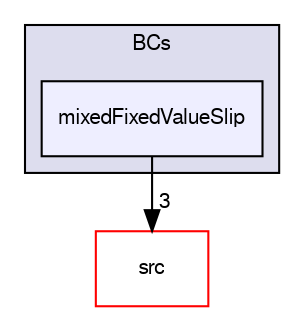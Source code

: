digraph "applications/solvers/compressible/rhoCentralFoam/BCs/mixedFixedValueSlip" {
  bgcolor=transparent;
  compound=true
  node [ fontsize="10", fontname="FreeSans"];
  edge [ labelfontsize="10", labelfontname="FreeSans"];
  subgraph clusterdir_54c0031b8ef4373f0f738562c5f5a67d {
    graph [ bgcolor="#ddddee", pencolor="black", label="BCs" fontname="FreeSans", fontsize="10", URL="dir_54c0031b8ef4373f0f738562c5f5a67d.html"]
  dir_b87c14c52840e63400fdfd288892f0a6 [shape=box, label="mixedFixedValueSlip", style="filled", fillcolor="#eeeeff", pencolor="black", URL="dir_b87c14c52840e63400fdfd288892f0a6.html"];
  }
  dir_68267d1309a1af8e8297ef4c3efbcdba [shape=box label="src" color="red" URL="dir_68267d1309a1af8e8297ef4c3efbcdba.html"];
  dir_b87c14c52840e63400fdfd288892f0a6->dir_68267d1309a1af8e8297ef4c3efbcdba [headlabel="3", labeldistance=1.5 headhref="dir_000101_000577.html"];
}
